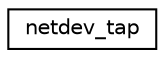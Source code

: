 digraph "Graphical Class Hierarchy"
{
 // LATEX_PDF_SIZE
  edge [fontname="Helvetica",fontsize="10",labelfontname="Helvetica",labelfontsize="10"];
  node [fontname="Helvetica",fontsize="10",shape=record];
  rankdir="LR";
  Node0 [label="netdev_tap",height=0.2,width=0.4,color="black", fillcolor="white", style="filled",URL="$structnetdev__tap.html",tooltip="tap interface state"];
}
